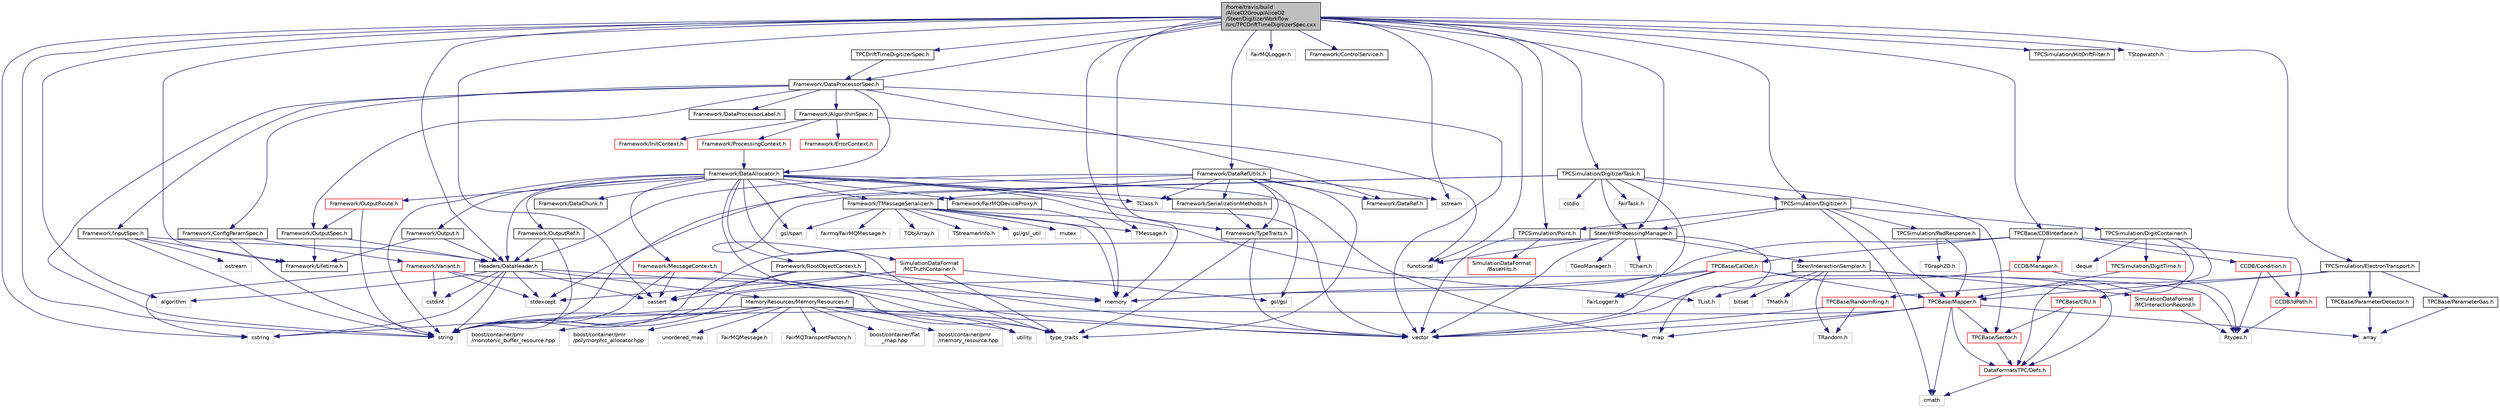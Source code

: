 digraph "/home/travis/build/AliceO2Group/AliceO2/Steer/DigitizerWorkflow/src/TPCDriftTimeDigitizerSpec.cxx"
{
 // INTERACTIVE_SVG=YES
  bgcolor="transparent";
  edge [fontname="Helvetica",fontsize="10",labelfontname="Helvetica",labelfontsize="10"];
  node [fontname="Helvetica",fontsize="10",shape=record];
  Node1 [label="/home/travis/build\l/AliceO2Group/AliceO2\l/Steer/DigitizerWorkflow\l/src/TPCDriftTimeDigitizerSpec.cxx",height=0.2,width=0.4,color="black", fillcolor="grey75", style="filled" fontcolor="black"];
  Node1 -> Node2 [color="midnightblue",fontsize="10",style="solid",fontname="Helvetica"];
  Node2 [label="TPCDriftTimeDigitizerSpec.h",height=0.2,width=0.4,color="black",URL="$d6/dad/TPCDriftTimeDigitizerSpec_8h.html"];
  Node2 -> Node3 [color="midnightblue",fontsize="10",style="solid",fontname="Helvetica"];
  Node3 [label="Framework/DataProcessorSpec.h",height=0.2,width=0.4,color="black",URL="$d0/df4/DataProcessorSpec_8h.html"];
  Node3 -> Node4 [color="midnightblue",fontsize="10",style="solid",fontname="Helvetica"];
  Node4 [label="Framework/AlgorithmSpec.h",height=0.2,width=0.4,color="black",URL="$d0/d14/AlgorithmSpec_8h.html"];
  Node4 -> Node5 [color="midnightblue",fontsize="10",style="solid",fontname="Helvetica"];
  Node5 [label="Framework/ProcessingContext.h",height=0.2,width=0.4,color="red",URL="$de/d6a/ProcessingContext_8h.html"];
  Node5 -> Node6 [color="midnightblue",fontsize="10",style="solid",fontname="Helvetica"];
  Node6 [label="Framework/DataAllocator.h",height=0.2,width=0.4,color="black",URL="$d1/d28/DataAllocator_8h.html"];
  Node6 -> Node7 [color="midnightblue",fontsize="10",style="solid",fontname="Helvetica"];
  Node7 [label="Headers/DataHeader.h",height=0.2,width=0.4,color="black",URL="$dc/dcd/DataHeader_8h.html"];
  Node7 -> Node8 [color="midnightblue",fontsize="10",style="solid",fontname="Helvetica"];
  Node8 [label="cstdint",height=0.2,width=0.4,color="grey75"];
  Node7 -> Node9 [color="midnightblue",fontsize="10",style="solid",fontname="Helvetica"];
  Node9 [label="memory",height=0.2,width=0.4,color="grey75"];
  Node7 -> Node10 [color="midnightblue",fontsize="10",style="solid",fontname="Helvetica"];
  Node10 [label="cassert",height=0.2,width=0.4,color="grey75"];
  Node7 -> Node11 [color="midnightblue",fontsize="10",style="solid",fontname="Helvetica"];
  Node11 [label="cstring",height=0.2,width=0.4,color="grey75"];
  Node7 -> Node12 [color="midnightblue",fontsize="10",style="solid",fontname="Helvetica"];
  Node12 [label="algorithm",height=0.2,width=0.4,color="grey75"];
  Node7 -> Node13 [color="midnightblue",fontsize="10",style="solid",fontname="Helvetica"];
  Node13 [label="stdexcept",height=0.2,width=0.4,color="grey75"];
  Node7 -> Node14 [color="midnightblue",fontsize="10",style="solid",fontname="Helvetica"];
  Node14 [label="string",height=0.2,width=0.4,color="grey75"];
  Node7 -> Node15 [color="midnightblue",fontsize="10",style="solid",fontname="Helvetica"];
  Node15 [label="MemoryResources/MemoryResources.h",height=0.2,width=0.4,color="black",URL="$dc/d03/MemoryResources_8h.html"];
  Node15 -> Node16 [color="midnightblue",fontsize="10",style="solid",fontname="Helvetica"];
  Node16 [label="boost/container/flat\l_map.hpp",height=0.2,width=0.4,color="grey75"];
  Node15 -> Node17 [color="midnightblue",fontsize="10",style="solid",fontname="Helvetica"];
  Node17 [label="boost/container/pmr\l/memory_resource.hpp",height=0.2,width=0.4,color="grey75"];
  Node15 -> Node18 [color="midnightblue",fontsize="10",style="solid",fontname="Helvetica"];
  Node18 [label="boost/container/pmr\l/monotonic_buffer_resource.hpp",height=0.2,width=0.4,color="grey75"];
  Node15 -> Node19 [color="midnightblue",fontsize="10",style="solid",fontname="Helvetica"];
  Node19 [label="boost/container/pmr\l/polymorphic_allocator.hpp",height=0.2,width=0.4,color="grey75"];
  Node15 -> Node11 [color="midnightblue",fontsize="10",style="solid",fontname="Helvetica"];
  Node15 -> Node14 [color="midnightblue",fontsize="10",style="solid",fontname="Helvetica"];
  Node15 -> Node20 [color="midnightblue",fontsize="10",style="solid",fontname="Helvetica"];
  Node20 [label="type_traits",height=0.2,width=0.4,color="grey75"];
  Node15 -> Node21 [color="midnightblue",fontsize="10",style="solid",fontname="Helvetica"];
  Node21 [label="utility",height=0.2,width=0.4,color="grey75"];
  Node15 -> Node22 [color="midnightblue",fontsize="10",style="solid",fontname="Helvetica"];
  Node22 [label="vector",height=0.2,width=0.4,color="grey75"];
  Node15 -> Node23 [color="midnightblue",fontsize="10",style="solid",fontname="Helvetica"];
  Node23 [label="unordered_map",height=0.2,width=0.4,color="grey75"];
  Node15 -> Node24 [color="midnightblue",fontsize="10",style="solid",fontname="Helvetica"];
  Node24 [label="FairMQMessage.h",height=0.2,width=0.4,color="grey75"];
  Node15 -> Node25 [color="midnightblue",fontsize="10",style="solid",fontname="Helvetica"];
  Node25 [label="FairMQTransportFactory.h",height=0.2,width=0.4,color="grey75"];
  Node6 -> Node26 [color="midnightblue",fontsize="10",style="solid",fontname="Helvetica"];
  Node26 [label="Framework/Output.h",height=0.2,width=0.4,color="black",URL="$d3/ddf/Output_8h.html"];
  Node26 -> Node7 [color="midnightblue",fontsize="10",style="solid",fontname="Helvetica"];
  Node26 -> Node27 [color="midnightblue",fontsize="10",style="solid",fontname="Helvetica"];
  Node27 [label="Framework/Lifetime.h",height=0.2,width=0.4,color="black",URL="$dc/dca/Lifetime_8h.html"];
  Node6 -> Node28 [color="midnightblue",fontsize="10",style="solid",fontname="Helvetica"];
  Node28 [label="Framework/OutputRef.h",height=0.2,width=0.4,color="black",URL="$d6/d5a/OutputRef_8h.html"];
  Node28 -> Node7 [color="midnightblue",fontsize="10",style="solid",fontname="Helvetica"];
  Node28 -> Node14 [color="midnightblue",fontsize="10",style="solid",fontname="Helvetica"];
  Node6 -> Node29 [color="midnightblue",fontsize="10",style="solid",fontname="Helvetica"];
  Node29 [label="Framework/OutputRoute.h",height=0.2,width=0.4,color="red",URL="$d6/df4/OutputRoute_8h.html"];
  Node29 -> Node30 [color="midnightblue",fontsize="10",style="solid",fontname="Helvetica"];
  Node30 [label="Framework/OutputSpec.h",height=0.2,width=0.4,color="black",URL="$db/d2d/OutputSpec_8h.html"];
  Node30 -> Node7 [color="midnightblue",fontsize="10",style="solid",fontname="Helvetica"];
  Node30 -> Node27 [color="midnightblue",fontsize="10",style="solid",fontname="Helvetica"];
  Node29 -> Node14 [color="midnightblue",fontsize="10",style="solid",fontname="Helvetica"];
  Node6 -> Node31 [color="midnightblue",fontsize="10",style="solid",fontname="Helvetica"];
  Node31 [label="Framework/DataChunk.h",height=0.2,width=0.4,color="black",URL="$d7/d31/DataChunk_8h.html"];
  Node6 -> Node32 [color="midnightblue",fontsize="10",style="solid",fontname="Helvetica"];
  Node32 [label="Framework/FairMQDeviceProxy.h",height=0.2,width=0.4,color="black",URL="$d8/d71/FairMQDeviceProxy_8h.html"];
  Node32 -> Node9 [color="midnightblue",fontsize="10",style="solid",fontname="Helvetica"];
  Node6 -> Node33 [color="midnightblue",fontsize="10",style="solid",fontname="Helvetica"];
  Node33 [label="Framework/MessageContext.h",height=0.2,width=0.4,color="red",URL="$dc/dc4/MessageContext_8h.html"];
  Node33 -> Node22 [color="midnightblue",fontsize="10",style="solid",fontname="Helvetica"];
  Node33 -> Node10 [color="midnightblue",fontsize="10",style="solid",fontname="Helvetica"];
  Node33 -> Node14 [color="midnightblue",fontsize="10",style="solid",fontname="Helvetica"];
  Node6 -> Node34 [color="midnightblue",fontsize="10",style="solid",fontname="Helvetica"];
  Node34 [label="Framework/RootObjectContext.h",height=0.2,width=0.4,color="black",URL="$d2/d80/RootObjectContext_8h.html"];
  Node34 -> Node22 [color="midnightblue",fontsize="10",style="solid",fontname="Helvetica"];
  Node34 -> Node10 [color="midnightblue",fontsize="10",style="solid",fontname="Helvetica"];
  Node34 -> Node14 [color="midnightblue",fontsize="10",style="solid",fontname="Helvetica"];
  Node34 -> Node9 [color="midnightblue",fontsize="10",style="solid",fontname="Helvetica"];
  Node6 -> Node35 [color="midnightblue",fontsize="10",style="solid",fontname="Helvetica"];
  Node35 [label="Framework/TMessageSerializer.h",height=0.2,width=0.4,color="black",URL="$d8/d3c/TMessageSerializer_8h.html"];
  Node35 -> Node36 [color="midnightblue",fontsize="10",style="solid",fontname="Helvetica"];
  Node36 [label="fairmq/FairMQMessage.h",height=0.2,width=0.4,color="grey75"];
  Node35 -> Node37 [color="midnightblue",fontsize="10",style="solid",fontname="Helvetica"];
  Node37 [label="TList.h",height=0.2,width=0.4,color="grey75"];
  Node35 -> Node38 [color="midnightblue",fontsize="10",style="solid",fontname="Helvetica"];
  Node38 [label="TMessage.h",height=0.2,width=0.4,color="grey75"];
  Node35 -> Node39 [color="midnightblue",fontsize="10",style="solid",fontname="Helvetica"];
  Node39 [label="TObjArray.h",height=0.2,width=0.4,color="grey75"];
  Node35 -> Node40 [color="midnightblue",fontsize="10",style="solid",fontname="Helvetica"];
  Node40 [label="TStreamerInfo.h",height=0.2,width=0.4,color="grey75"];
  Node35 -> Node41 [color="midnightblue",fontsize="10",style="solid",fontname="Helvetica"];
  Node41 [label="gsl/gsl_util",height=0.2,width=0.4,color="grey75"];
  Node35 -> Node42 [color="midnightblue",fontsize="10",style="solid",fontname="Helvetica"];
  Node42 [label="gsl/span",height=0.2,width=0.4,color="grey75"];
  Node35 -> Node9 [color="midnightblue",fontsize="10",style="solid",fontname="Helvetica"];
  Node35 -> Node43 [color="midnightblue",fontsize="10",style="solid",fontname="Helvetica"];
  Node43 [label="mutex",height=0.2,width=0.4,color="grey75"];
  Node6 -> Node44 [color="midnightblue",fontsize="10",style="solid",fontname="Helvetica"];
  Node44 [label="Framework/TypeTraits.h",height=0.2,width=0.4,color="black",URL="$d0/d95/TypeTraits_8h.html"];
  Node44 -> Node20 [color="midnightblue",fontsize="10",style="solid",fontname="Helvetica"];
  Node44 -> Node22 [color="midnightblue",fontsize="10",style="solid",fontname="Helvetica"];
  Node6 -> Node45 [color="midnightblue",fontsize="10",style="solid",fontname="Helvetica"];
  Node45 [label="Framework/SerializationMethods.h",height=0.2,width=0.4,color="black",URL="$d1/d53/SerializationMethods_8h.html",tooltip="Type wrappers for enfording a specific serialization method. "];
  Node45 -> Node44 [color="midnightblue",fontsize="10",style="solid",fontname="Helvetica"];
  Node6 -> Node22 [color="midnightblue",fontsize="10",style="solid",fontname="Helvetica"];
  Node6 -> Node46 [color="midnightblue",fontsize="10",style="solid",fontname="Helvetica"];
  Node46 [label="map",height=0.2,width=0.4,color="grey75"];
  Node6 -> Node14 [color="midnightblue",fontsize="10",style="solid",fontname="Helvetica"];
  Node6 -> Node21 [color="midnightblue",fontsize="10",style="solid",fontname="Helvetica"];
  Node6 -> Node20 [color="midnightblue",fontsize="10",style="solid",fontname="Helvetica"];
  Node6 -> Node42 [color="midnightblue",fontsize="10",style="solid",fontname="Helvetica"];
  Node6 -> Node47 [color="midnightblue",fontsize="10",style="solid",fontname="Helvetica"];
  Node47 [label="TClass.h",height=0.2,width=0.4,color="grey75"];
  Node4 -> Node48 [color="midnightblue",fontsize="10",style="solid",fontname="Helvetica"];
  Node48 [label="Framework/ErrorContext.h",height=0.2,width=0.4,color="red",URL="$d7/dad/ErrorContext_8h.html"];
  Node4 -> Node49 [color="midnightblue",fontsize="10",style="solid",fontname="Helvetica"];
  Node49 [label="Framework/InitContext.h",height=0.2,width=0.4,color="red",URL="$d4/d2b/InitContext_8h.html"];
  Node4 -> Node50 [color="midnightblue",fontsize="10",style="solid",fontname="Helvetica"];
  Node50 [label="functional",height=0.2,width=0.4,color="grey75"];
  Node3 -> Node51 [color="midnightblue",fontsize="10",style="solid",fontname="Helvetica"];
  Node51 [label="Framework/ConfigParamSpec.h",height=0.2,width=0.4,color="black",URL="$d0/d1c/ConfigParamSpec_8h.html"];
  Node51 -> Node14 [color="midnightblue",fontsize="10",style="solid",fontname="Helvetica"];
  Node51 -> Node52 [color="midnightblue",fontsize="10",style="solid",fontname="Helvetica"];
  Node52 [label="Framework/Variant.h",height=0.2,width=0.4,color="red",URL="$de/d56/Variant_8h.html"];
  Node52 -> Node20 [color="midnightblue",fontsize="10",style="solid",fontname="Helvetica"];
  Node52 -> Node11 [color="midnightblue",fontsize="10",style="solid",fontname="Helvetica"];
  Node52 -> Node8 [color="midnightblue",fontsize="10",style="solid",fontname="Helvetica"];
  Node52 -> Node13 [color="midnightblue",fontsize="10",style="solid",fontname="Helvetica"];
  Node3 -> Node6 [color="midnightblue",fontsize="10",style="solid",fontname="Helvetica"];
  Node3 -> Node53 [color="midnightblue",fontsize="10",style="solid",fontname="Helvetica"];
  Node53 [label="Framework/DataProcessorLabel.h",height=0.2,width=0.4,color="black",URL="$d1/df2/DataProcessorLabel_8h.html"];
  Node3 -> Node54 [color="midnightblue",fontsize="10",style="solid",fontname="Helvetica"];
  Node54 [label="Framework/DataRef.h",height=0.2,width=0.4,color="black",URL="$d5/dfb/DataRef_8h.html"];
  Node3 -> Node55 [color="midnightblue",fontsize="10",style="solid",fontname="Helvetica"];
  Node55 [label="Framework/InputSpec.h",height=0.2,width=0.4,color="black",URL="$d5/d3f/InputSpec_8h.html"];
  Node55 -> Node14 [color="midnightblue",fontsize="10",style="solid",fontname="Helvetica"];
  Node55 -> Node56 [color="midnightblue",fontsize="10",style="solid",fontname="Helvetica"];
  Node56 [label="ostream",height=0.2,width=0.4,color="grey75"];
  Node55 -> Node27 [color="midnightblue",fontsize="10",style="solid",fontname="Helvetica"];
  Node55 -> Node7 [color="midnightblue",fontsize="10",style="solid",fontname="Helvetica"];
  Node3 -> Node30 [color="midnightblue",fontsize="10",style="solid",fontname="Helvetica"];
  Node3 -> Node14 [color="midnightblue",fontsize="10",style="solid",fontname="Helvetica"];
  Node3 -> Node22 [color="midnightblue",fontsize="10",style="solid",fontname="Helvetica"];
  Node1 -> Node57 [color="midnightblue",fontsize="10",style="solid",fontname="Helvetica"];
  Node57 [label="FairMQLogger.h",height=0.2,width=0.4,color="grey75"];
  Node1 -> Node38 [color="midnightblue",fontsize="10",style="solid",fontname="Helvetica"];
  Node1 -> Node10 [color="midnightblue",fontsize="10",style="solid",fontname="Helvetica"];
  Node1 -> Node11 [color="midnightblue",fontsize="10",style="solid",fontname="Helvetica"];
  Node1 -> Node9 [color="midnightblue",fontsize="10",style="solid",fontname="Helvetica"];
  Node1 -> Node14 [color="midnightblue",fontsize="10",style="solid",fontname="Helvetica"];
  Node1 -> Node58 [color="midnightblue",fontsize="10",style="solid",fontname="Helvetica"];
  Node58 [label="Framework/ControlService.h",height=0.2,width=0.4,color="black",URL="$d2/d43/ControlService_8h.html"];
  Node1 -> Node3 [color="midnightblue",fontsize="10",style="solid",fontname="Helvetica"];
  Node1 -> Node59 [color="midnightblue",fontsize="10",style="solid",fontname="Helvetica"];
  Node59 [label="Framework/DataRefUtils.h",height=0.2,width=0.4,color="black",URL="$d5/db8/DataRefUtils_8h.html"];
  Node59 -> Node54 [color="midnightblue",fontsize="10",style="solid",fontname="Helvetica"];
  Node59 -> Node7 [color="midnightblue",fontsize="10",style="solid",fontname="Helvetica"];
  Node59 -> Node35 [color="midnightblue",fontsize="10",style="solid",fontname="Helvetica"];
  Node59 -> Node45 [color="midnightblue",fontsize="10",style="solid",fontname="Helvetica"];
  Node59 -> Node44 [color="midnightblue",fontsize="10",style="solid",fontname="Helvetica"];
  Node59 -> Node47 [color="midnightblue",fontsize="10",style="solid",fontname="Helvetica"];
  Node59 -> Node13 [color="midnightblue",fontsize="10",style="solid",fontname="Helvetica"];
  Node59 -> Node60 [color="midnightblue",fontsize="10",style="solid",fontname="Helvetica"];
  Node60 [label="sstream",height=0.2,width=0.4,color="grey75"];
  Node59 -> Node20 [color="midnightblue",fontsize="10",style="solid",fontname="Helvetica"];
  Node59 -> Node61 [color="midnightblue",fontsize="10",style="solid",fontname="Helvetica"];
  Node61 [label="gsl/gsl",height=0.2,width=0.4,color="grey75"];
  Node1 -> Node27 [color="midnightblue",fontsize="10",style="solid",fontname="Helvetica"];
  Node1 -> Node7 [color="midnightblue",fontsize="10",style="solid",fontname="Helvetica"];
  Node1 -> Node62 [color="midnightblue",fontsize="10",style="solid",fontname="Helvetica"];
  Node62 [label="Steer/HitProcessingManager.h",height=0.2,width=0.4,color="black",URL="$dd/d40/HitProcessingManager_8h.html"];
  Node62 -> Node63 [color="midnightblue",fontsize="10",style="solid",fontname="Helvetica"];
  Node63 [label="Steer/InteractionSampler.h",height=0.2,width=0.4,color="black",URL="$df/dff/InteractionSampler_8h.html"];
  Node63 -> Node64 [color="midnightblue",fontsize="10",style="solid",fontname="Helvetica"];
  Node64 [label="Rtypes.h",height=0.2,width=0.4,color="grey75"];
  Node63 -> Node65 [color="midnightblue",fontsize="10",style="solid",fontname="Helvetica"];
  Node65 [label="TMath.h",height=0.2,width=0.4,color="grey75"];
  Node63 -> Node66 [color="midnightblue",fontsize="10",style="solid",fontname="Helvetica"];
  Node66 [label="TRandom.h",height=0.2,width=0.4,color="grey75"];
  Node63 -> Node67 [color="midnightblue",fontsize="10",style="solid",fontname="Helvetica"];
  Node67 [label="bitset",height=0.2,width=0.4,color="grey75"];
  Node63 -> Node22 [color="midnightblue",fontsize="10",style="solid",fontname="Helvetica"];
  Node63 -> Node68 [color="midnightblue",fontsize="10",style="solid",fontname="Helvetica"];
  Node68 [label="SimulationDataFormat\l/MCInteractionRecord.h",height=0.2,width=0.4,color="red",URL="$d1/dbe/MCInteractionRecord_8h.html"];
  Node68 -> Node64 [color="midnightblue",fontsize="10",style="solid",fontname="Helvetica"];
  Node62 -> Node69 [color="midnightblue",fontsize="10",style="solid",fontname="Helvetica"];
  Node69 [label="TGeoManager.h",height=0.2,width=0.4,color="grey75"];
  Node62 -> Node14 [color="midnightblue",fontsize="10",style="solid",fontname="Helvetica"];
  Node62 -> Node22 [color="midnightblue",fontsize="10",style="solid",fontname="Helvetica"];
  Node62 -> Node46 [color="midnightblue",fontsize="10",style="solid",fontname="Helvetica"];
  Node62 -> Node50 [color="midnightblue",fontsize="10",style="solid",fontname="Helvetica"];
  Node62 -> Node70 [color="midnightblue",fontsize="10",style="solid",fontname="Helvetica"];
  Node70 [label="TChain.h",height=0.2,width=0.4,color="grey75"];
  Node1 -> Node71 [color="midnightblue",fontsize="10",style="solid",fontname="Helvetica"];
  Node71 [label="TPCSimulation/Digitizer.h",height=0.2,width=0.4,color="black",URL="$de/d92/TPC_2simulation_2include_2TPCSimulation_2Digitizer_8h.html"];
  Node71 -> Node72 [color="midnightblue",fontsize="10",style="solid",fontname="Helvetica"];
  Node72 [label="TPCSimulation/DigitContainer.h",height=0.2,width=0.4,color="black",URL="$dd/d94/DigitContainer_8h.html",tooltip="Definition of the Digit Container. "];
  Node72 -> Node73 [color="midnightblue",fontsize="10",style="solid",fontname="Helvetica"];
  Node73 [label="deque",height=0.2,width=0.4,color="grey75"];
  Node72 -> Node74 [color="midnightblue",fontsize="10",style="solid",fontname="Helvetica"];
  Node74 [label="TPCBase/CRU.h",height=0.2,width=0.4,color="red",URL="$df/d26/CRU_8h.html"];
  Node74 -> Node75 [color="midnightblue",fontsize="10",style="solid",fontname="Helvetica"];
  Node75 [label="DataFormatsTPC/Defs.h",height=0.2,width=0.4,color="red",URL="$d1/d73/Defs_8h.html",tooltip="Common definitions for 2D coordinates. "];
  Node75 -> Node76 [color="midnightblue",fontsize="10",style="solid",fontname="Helvetica"];
  Node76 [label="cmath",height=0.2,width=0.4,color="grey75"];
  Node74 -> Node77 [color="midnightblue",fontsize="10",style="solid",fontname="Helvetica"];
  Node77 [label="TPCBase/Sector.h",height=0.2,width=0.4,color="red",URL="$d3/dd6/Sector_8h.html"];
  Node77 -> Node75 [color="midnightblue",fontsize="10",style="solid",fontname="Helvetica"];
  Node72 -> Node75 [color="midnightblue",fontsize="10",style="solid",fontname="Helvetica"];
  Node72 -> Node78 [color="midnightblue",fontsize="10",style="solid",fontname="Helvetica"];
  Node78 [label="TPCSimulation/DigitTime.h",height=0.2,width=0.4,color="red",URL="$d0/d60/DigitTime_8h.html",tooltip="Definition of the Time Bin container. "];
  Node78 -> Node79 [color="midnightblue",fontsize="10",style="solid",fontname="Helvetica"];
  Node79 [label="TPCBase/Mapper.h",height=0.2,width=0.4,color="red",URL="$d7/d2c/Mapper_8h.html"];
  Node79 -> Node46 [color="midnightblue",fontsize="10",style="solid",fontname="Helvetica"];
  Node79 -> Node22 [color="midnightblue",fontsize="10",style="solid",fontname="Helvetica"];
  Node79 -> Node80 [color="midnightblue",fontsize="10",style="solid",fontname="Helvetica"];
  Node80 [label="array",height=0.2,width=0.4,color="grey75"];
  Node79 -> Node14 [color="midnightblue",fontsize="10",style="solid",fontname="Helvetica"];
  Node79 -> Node76 [color="midnightblue",fontsize="10",style="solid",fontname="Helvetica"];
  Node79 -> Node75 [color="midnightblue",fontsize="10",style="solid",fontname="Helvetica"];
  Node79 -> Node77 [color="midnightblue",fontsize="10",style="solid",fontname="Helvetica"];
  Node71 -> Node81 [color="midnightblue",fontsize="10",style="solid",fontname="Helvetica"];
  Node81 [label="TPCSimulation/PadResponse.h",height=0.2,width=0.4,color="black",URL="$d7/d0f/PadResponse_8h.html",tooltip="Definition of the Pad Response. "];
  Node81 -> Node82 [color="midnightblue",fontsize="10",style="solid",fontname="Helvetica"];
  Node82 [label="TGraph2D.h",height=0.2,width=0.4,color="grey75"];
  Node81 -> Node79 [color="midnightblue",fontsize="10",style="solid",fontname="Helvetica"];
  Node71 -> Node83 [color="midnightblue",fontsize="10",style="solid",fontname="Helvetica"];
  Node83 [label="TPCSimulation/Point.h",height=0.2,width=0.4,color="black",URL="$d4/de5/Point_8h.html",tooltip="Class for TPC Point. "];
  Node83 -> Node84 [color="midnightblue",fontsize="10",style="solid",fontname="Helvetica"];
  Node84 [label="SimulationDataFormat\l/BaseHits.h",height=0.2,width=0.4,color="red",URL="$d4/d25/BaseHits_8h.html"];
  Node83 -> Node22 [color="midnightblue",fontsize="10",style="solid",fontname="Helvetica"];
  Node71 -> Node79 [color="midnightblue",fontsize="10",style="solid",fontname="Helvetica"];
  Node71 -> Node62 [color="midnightblue",fontsize="10",style="solid",fontname="Helvetica"];
  Node71 -> Node76 [color="midnightblue",fontsize="10",style="solid",fontname="Helvetica"];
  Node1 -> Node85 [color="midnightblue",fontsize="10",style="solid",fontname="Helvetica"];
  Node85 [label="TPCSimulation/DigitizerTask.h",height=0.2,width=0.4,color="black",URL="$dd/d4b/TPC_2simulation_2include_2TPCSimulation_2DigitizerTask_8h.html"];
  Node85 -> Node86 [color="midnightblue",fontsize="10",style="solid",fontname="Helvetica"];
  Node86 [label="cstdio",height=0.2,width=0.4,color="grey75"];
  Node85 -> Node14 [color="midnightblue",fontsize="10",style="solid",fontname="Helvetica"];
  Node85 -> Node87 [color="midnightblue",fontsize="10",style="solid",fontname="Helvetica"];
  Node87 [label="FairLogger.h",height=0.2,width=0.4,color="grey75"];
  Node85 -> Node88 [color="midnightblue",fontsize="10",style="solid",fontname="Helvetica"];
  Node88 [label="FairTask.h",height=0.2,width=0.4,color="grey75"];
  Node85 -> Node89 [color="midnightblue",fontsize="10",style="solid",fontname="Helvetica"];
  Node89 [label="SimulationDataFormat\l/MCTruthContainer.h",height=0.2,width=0.4,color="red",URL="$db/d14/MCTruthContainer_8h.html",tooltip="Definition of a container to keep Monte Carlo truth external to simulation objects. "];
  Node89 -> Node10 [color="midnightblue",fontsize="10",style="solid",fontname="Helvetica"];
  Node89 -> Node13 [color="midnightblue",fontsize="10",style="solid",fontname="Helvetica"];
  Node89 -> Node61 [color="midnightblue",fontsize="10",style="solid",fontname="Helvetica"];
  Node89 -> Node20 [color="midnightblue",fontsize="10",style="solid",fontname="Helvetica"];
  Node85 -> Node77 [color="midnightblue",fontsize="10",style="solid",fontname="Helvetica"];
  Node85 -> Node71 [color="midnightblue",fontsize="10",style="solid",fontname="Helvetica"];
  Node85 -> Node62 [color="midnightblue",fontsize="10",style="solid",fontname="Helvetica"];
  Node1 -> Node50 [color="midnightblue",fontsize="10",style="solid",fontname="Helvetica"];
  Node1 -> Node83 [color="midnightblue",fontsize="10",style="solid",fontname="Helvetica"];
  Node1 -> Node90 [color="midnightblue",fontsize="10",style="solid",fontname="Helvetica"];
  Node90 [label="TPCSimulation/ElectronTransport.h",height=0.2,width=0.4,color="black",URL="$d2/da8/ElectronTransport_8h.html",tooltip="Definition of the electron transport. "];
  Node90 -> Node91 [color="midnightblue",fontsize="10",style="solid",fontname="Helvetica"];
  Node91 [label="TPCBase/ParameterDetector.h",height=0.2,width=0.4,color="black",URL="$db/dad/ParameterDetector_8h.html",tooltip="Definition of the parameter class for the detector. "];
  Node91 -> Node80 [color="midnightblue",fontsize="10",style="solid",fontname="Helvetica"];
  Node90 -> Node92 [color="midnightblue",fontsize="10",style="solid",fontname="Helvetica"];
  Node92 [label="TPCBase/ParameterGas.h",height=0.2,width=0.4,color="black",URL="$db/d5b/ParameterGas_8h.html",tooltip="Definition of the parameter class for the detector gas. "];
  Node92 -> Node80 [color="midnightblue",fontsize="10",style="solid",fontname="Helvetica"];
  Node90 -> Node79 [color="midnightblue",fontsize="10",style="solid",fontname="Helvetica"];
  Node90 -> Node93 [color="midnightblue",fontsize="10",style="solid",fontname="Helvetica"];
  Node93 [label="TPCBase/RandomRing.h",height=0.2,width=0.4,color="red",URL="$db/dac/RandomRing_8h.html"];
  Node93 -> Node22 [color="midnightblue",fontsize="10",style="solid",fontname="Helvetica"];
  Node93 -> Node66 [color="midnightblue",fontsize="10",style="solid",fontname="Helvetica"];
  Node1 -> Node94 [color="midnightblue",fontsize="10",style="solid",fontname="Helvetica"];
  Node94 [label="TPCSimulation/HitDriftFilter.h",height=0.2,width=0.4,color="black",URL="$d6/da2/HitDriftFilter_8h.html"];
  Node1 -> Node95 [color="midnightblue",fontsize="10",style="solid",fontname="Helvetica"];
  Node95 [label="TStopwatch.h",height=0.2,width=0.4,color="grey75"];
  Node1 -> Node60 [color="midnightblue",fontsize="10",style="solid",fontname="Helvetica"];
  Node1 -> Node12 [color="midnightblue",fontsize="10",style="solid",fontname="Helvetica"];
  Node1 -> Node96 [color="midnightblue",fontsize="10",style="solid",fontname="Helvetica"];
  Node96 [label="TPCBase/CDBInterface.h",height=0.2,width=0.4,color="black",URL="$dc/df2/CDBInterface_8h.html",tooltip="Simple interface to the CDB manager. "];
  Node96 -> Node9 [color="midnightblue",fontsize="10",style="solid",fontname="Helvetica"];
  Node96 -> Node97 [color="midnightblue",fontsize="10",style="solid",fontname="Helvetica"];
  Node97 [label="CCDB/Condition.h",height=0.2,width=0.4,color="red",URL="$da/d6a/Condition_8h.html",tooltip="Definition of the Condition class (CDB object) containing the condition and its metadata. "];
  Node97 -> Node98 [color="midnightblue",fontsize="10",style="solid",fontname="Helvetica"];
  Node98 [label="CCDB/IdPath.h",height=0.2,width=0.4,color="red",URL="$d4/dd1/IdPath_8h.html"];
  Node98 -> Node64 [color="midnightblue",fontsize="10",style="solid",fontname="Helvetica"];
  Node97 -> Node64 [color="midnightblue",fontsize="10",style="solid",fontname="Helvetica"];
  Node96 -> Node98 [color="midnightblue",fontsize="10",style="solid",fontname="Helvetica"];
  Node96 -> Node99 [color="midnightblue",fontsize="10",style="solid",fontname="Helvetica"];
  Node99 [label="CCDB/Manager.h",height=0.2,width=0.4,color="red",URL="$d1/da0/Manager_8h.html"];
  Node99 -> Node37 [color="midnightblue",fontsize="10",style="solid",fontname="Helvetica"];
  Node99 -> Node64 [color="midnightblue",fontsize="10",style="solid",fontname="Helvetica"];
  Node96 -> Node100 [color="midnightblue",fontsize="10",style="solid",fontname="Helvetica"];
  Node100 [label="TPCBase/CalDet.h",height=0.2,width=0.4,color="red",URL="$d8/d81/CalDet_8h.html"];
  Node100 -> Node9 [color="midnightblue",fontsize="10",style="solid",fontname="Helvetica"];
  Node100 -> Node22 [color="midnightblue",fontsize="10",style="solid",fontname="Helvetica"];
  Node100 -> Node14 [color="midnightblue",fontsize="10",style="solid",fontname="Helvetica"];
  Node100 -> Node87 [color="midnightblue",fontsize="10",style="solid",fontname="Helvetica"];
  Node100 -> Node75 [color="midnightblue",fontsize="10",style="solid",fontname="Helvetica"];
  Node100 -> Node79 [color="midnightblue",fontsize="10",style="solid",fontname="Helvetica"];
}
